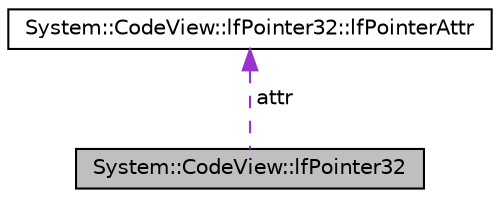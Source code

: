 digraph G
{
  edge [fontname="Helvetica",fontsize="10",labelfontname="Helvetica",labelfontsize="10"];
  node [fontname="Helvetica",fontsize="10",shape=record];
  Node1 [label="System::CodeView::lfPointer32",height=0.2,width=0.4,color="black", fillcolor="grey75", style="filled" fontcolor="black"];
  Node2 -> Node1 [dir="back",color="darkorchid3",fontsize="10",style="dashed",label=" attr" ,fontname="Helvetica"];
  Node2 [label="System::CodeView::lfPointer32::lfPointerAttr",height=0.2,width=0.4,color="black", fillcolor="white", style="filled",URL="$struct_system_1_1_code_view_1_1lf_pointer32_1_1lf_pointer_attr.html"];
}
